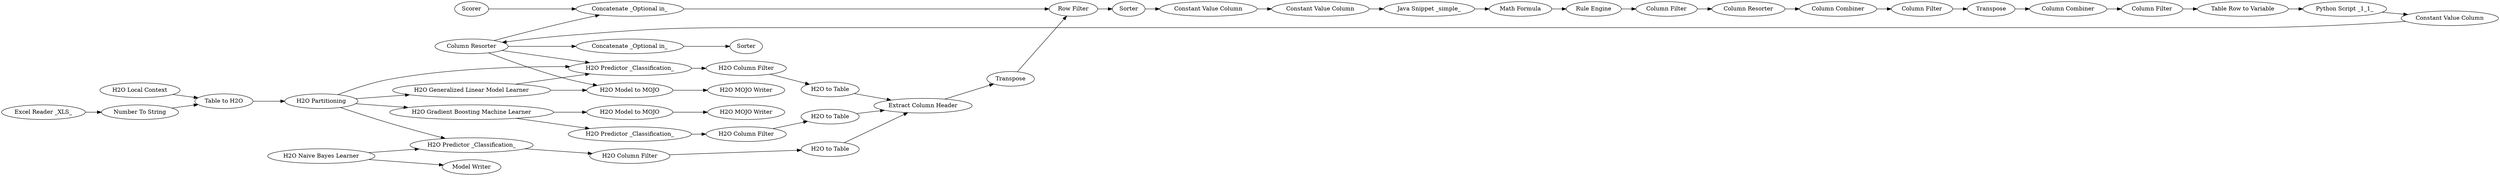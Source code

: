 digraph {
	492 -> 491
	548 -> 549
	488 -> 509
	556 -> 490
	545 -> 551
	540 -> 544
	502 -> 486
	528 -> 555
	541 -> 542
	489 -> 535
	538 -> 541
	556 -> 509
	561 -> 507
	493 -> 513
	501 -> 489
	542 -> 547
	543 -> 540
	561 -> 485
	546 -> 548
	490 -> 501
	477 -> 487
	473 -> 474
	485 -> 502
	487 -> 492
	556 -> 563
	507 -> 508
	547 -> 546
	544 -> 539
	550 -> 528
	493 -> 496
	477 -> 490
	496 -> 505
	495 -> 535
	537 -> 538
	474 -> 477
	486 -> 535
	487 -> 490
	549 -> 543
	477 -> 496
	505 -> 495
	509 -> 537
	536 -> 537
	551 -> 550
	477 -> 561
	563 -> 565
	555 -> 556
	475 -> 476
	476 -> 474
	556 -> 492
	535 -> 536
	539 -> 545
	474 [label="Table to H2O"]
	545 [label="Column Combiner"]
	501 [label="H2O Column Filter"]
	476 [label="Number To String"]
	502 [label="H2O Column Filter"]
	490 [label="H2O Predictor _Classification_"]
	546 [label="Math Formula"]
	489 [label="H2O to Table"]
	544 [label="Column Filter"]
	507 [label="H2O Model to MOJO"]
	493 [label="H2O Naive Bayes Learner"]
	536 [label=Transpose]
	505 [label="H2O Column Filter"]
	509 [label="Concatenate _Optional in_"]
	485 [label="H2O Predictor _Classification_"]
	551 [label="Column Filter"]
	528 [label="Python Script _1_1_"]
	561 [label="H2O Gradient Boosting Machine Learner"]
	565 [label=Sorter]
	542 [label="Constant Value Column"]
	486 [label="H2O to Table"]
	538 [label=Sorter]
	541 [label="Constant Value Column"]
	548 [label="Rule Engine"]
	537 [label="Row Filter"]
	496 [label="H2O Predictor _Classification_"]
	563 [label="Concatenate _Optional in_"]
	535 [label="Extract Column Header"]
	491 [label="H2O MOJO Writer"]
	495 [label="H2O to Table"]
	487 [label="H2O Generalized Linear Model Learner"]
	508 [label="H2O MOJO Writer"]
	539 [label=Transpose]
	492 [label="H2O Model to MOJO"]
	475 [label="Excel Reader _XLS_"]
	550 [label="Table Row to Variable"]
	543 [label="Column Resorter"]
	547 [label="Java Snippet _simple_"]
	549 [label="Column Filter"]
	513 [label="Model Writer"]
	477 [label="H2O Partitioning"]
	540 [label="Column Combiner"]
	488 [label=Scorer]
	556 [label="Column Resorter"]
	555 [label="Constant Value Column"]
	473 [label="H2O Local Context"]
	rankdir=LR
}
